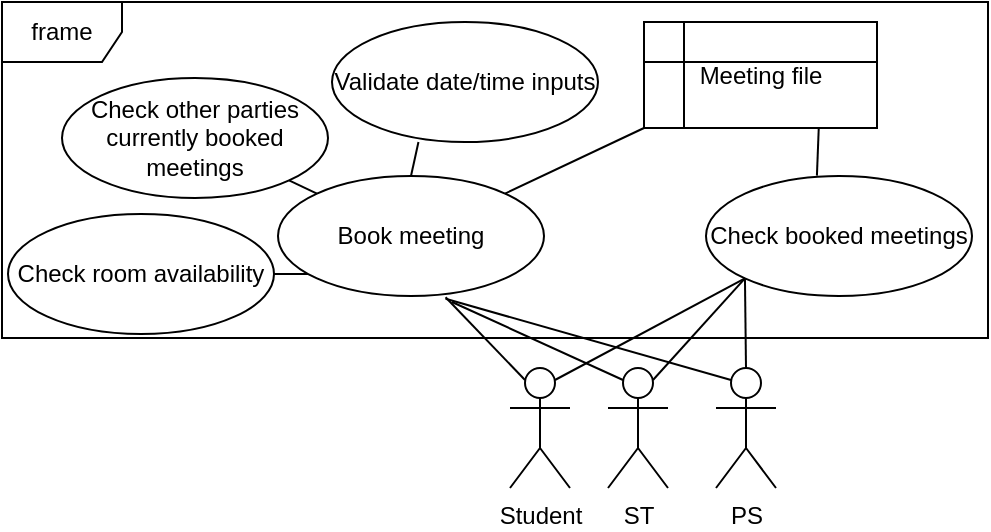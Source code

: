 <mxfile version="22.1.7" type="github">
  <diagram name="Page-1" id="Tt5YNwq5r-jUnIZ_PTS4">
    <mxGraphModel dx="480" dy="562" grid="0" gridSize="10" guides="1" tooltips="1" connect="1" arrows="1" fold="1" page="1" pageScale="1" pageWidth="850" pageHeight="1100" math="0" shadow="0">
      <root>
        <mxCell id="0" />
        <mxCell id="1" parent="0" />
        <mxCell id="vbSwpc0aC2_-ruBdFhU0-1" value="Student" style="shape=umlActor;verticalLabelPosition=bottom;verticalAlign=top;html=1;outlineConnect=0;" vertex="1" parent="1">
          <mxGeometry x="392" y="535" width="30" height="60" as="geometry" />
        </mxCell>
        <mxCell id="vbSwpc0aC2_-ruBdFhU0-3" value="PS" style="shape=umlActor;verticalLabelPosition=bottom;verticalAlign=top;html=1;outlineConnect=0;" vertex="1" parent="1">
          <mxGeometry x="495" y="535" width="30" height="60" as="geometry" />
        </mxCell>
        <mxCell id="vbSwpc0aC2_-ruBdFhU0-4" value="ST" style="shape=umlActor;verticalLabelPosition=bottom;verticalAlign=top;html=1;outlineConnect=0;" vertex="1" parent="1">
          <mxGeometry x="441" y="535" width="30" height="60" as="geometry" />
        </mxCell>
        <mxCell id="vbSwpc0aC2_-ruBdFhU0-6" value="Check other parties currently booked meetings" style="ellipse;whiteSpace=wrap;html=1;" vertex="1" parent="1">
          <mxGeometry x="168" y="390" width="133" height="60" as="geometry" />
        </mxCell>
        <mxCell id="vbSwpc0aC2_-ruBdFhU0-7" value="Check room availability" style="ellipse;whiteSpace=wrap;html=1;" vertex="1" parent="1">
          <mxGeometry x="141" y="458" width="133" height="60" as="geometry" />
        </mxCell>
        <mxCell id="vbSwpc0aC2_-ruBdFhU0-8" value="Validate date/time inputs" style="ellipse;whiteSpace=wrap;html=1;" vertex="1" parent="1">
          <mxGeometry x="303" y="362" width="133" height="60" as="geometry" />
        </mxCell>
        <mxCell id="vbSwpc0aC2_-ruBdFhU0-9" value="Check booked meetings" style="ellipse;whiteSpace=wrap;html=1;" vertex="1" parent="1">
          <mxGeometry x="490" y="439" width="133" height="60" as="geometry" />
        </mxCell>
        <mxCell id="vbSwpc0aC2_-ruBdFhU0-10" value="Meeting file" style="shape=internalStorage;whiteSpace=wrap;html=1;backgroundOutline=1;" vertex="1" parent="1">
          <mxGeometry x="459" y="362" width="116.5" height="53" as="geometry" />
        </mxCell>
        <mxCell id="vbSwpc0aC2_-ruBdFhU0-11" value="frame" style="shape=umlFrame;whiteSpace=wrap;html=1;pointerEvents=0;" vertex="1" parent="1">
          <mxGeometry x="138" y="352" width="493" height="168" as="geometry" />
        </mxCell>
        <mxCell id="vbSwpc0aC2_-ruBdFhU0-12" value="" style="endArrow=none;html=1;rounded=0;exitX=0.25;exitY=0.1;exitDx=0;exitDy=0;exitPerimeter=0;entryX=0.63;entryY=1.01;entryDx=0;entryDy=0;entryPerimeter=0;" edge="1" parent="1" source="vbSwpc0aC2_-ruBdFhU0-1" target="vbSwpc0aC2_-ruBdFhU0-5">
          <mxGeometry width="50" height="50" relative="1" as="geometry">
            <mxPoint x="322" y="510" as="sourcePoint" />
            <mxPoint x="372" y="460" as="targetPoint" />
          </mxGeometry>
        </mxCell>
        <mxCell id="vbSwpc0aC2_-ruBdFhU0-13" value="" style="endArrow=none;html=1;rounded=0;exitX=0.25;exitY=0.1;exitDx=0;exitDy=0;exitPerimeter=0;entryX=0.654;entryY=1.05;entryDx=0;entryDy=0;entryPerimeter=0;" edge="1" parent="1" source="vbSwpc0aC2_-ruBdFhU0-4" target="vbSwpc0aC2_-ruBdFhU0-5">
          <mxGeometry width="50" height="50" relative="1" as="geometry">
            <mxPoint x="410" y="551" as="sourcePoint" />
            <mxPoint x="370" y="510" as="targetPoint" />
          </mxGeometry>
        </mxCell>
        <mxCell id="vbSwpc0aC2_-ruBdFhU0-14" value="" style="endArrow=none;html=1;rounded=0;exitX=0.25;exitY=0.1;exitDx=0;exitDy=0;exitPerimeter=0;entryX=0.63;entryY=1.023;entryDx=0;entryDy=0;entryPerimeter=0;" edge="1" parent="1" source="vbSwpc0aC2_-ruBdFhU0-3" target="vbSwpc0aC2_-ruBdFhU0-5">
          <mxGeometry width="50" height="50" relative="1" as="geometry">
            <mxPoint x="420" y="561" as="sourcePoint" />
            <mxPoint x="380" y="520" as="targetPoint" />
          </mxGeometry>
        </mxCell>
        <mxCell id="vbSwpc0aC2_-ruBdFhU0-15" value="" style="endArrow=none;html=1;rounded=0;entryX=1;entryY=0.5;entryDx=0;entryDy=0;" edge="1" parent="1" target="vbSwpc0aC2_-ruBdFhU0-7">
          <mxGeometry width="50" height="50" relative="1" as="geometry">
            <mxPoint x="297" y="488" as="sourcePoint" />
            <mxPoint x="390" y="530" as="targetPoint" />
          </mxGeometry>
        </mxCell>
        <mxCell id="vbSwpc0aC2_-ruBdFhU0-16" value="" style="endArrow=none;html=1;rounded=0;exitX=0;exitY=0;exitDx=0;exitDy=0;entryX=1;entryY=1;entryDx=0;entryDy=0;" edge="1" parent="1" source="vbSwpc0aC2_-ruBdFhU0-5" target="vbSwpc0aC2_-ruBdFhU0-6">
          <mxGeometry width="50" height="50" relative="1" as="geometry">
            <mxPoint x="440" y="581" as="sourcePoint" />
            <mxPoint x="400" y="540" as="targetPoint" />
          </mxGeometry>
        </mxCell>
        <mxCell id="vbSwpc0aC2_-ruBdFhU0-17" value="" style="endArrow=none;html=1;rounded=0;exitX=0.5;exitY=0;exitDx=0;exitDy=0;entryX=0.325;entryY=1;entryDx=0;entryDy=0;entryPerimeter=0;" edge="1" parent="1" source="vbSwpc0aC2_-ruBdFhU0-5" target="vbSwpc0aC2_-ruBdFhU0-8">
          <mxGeometry width="50" height="50" relative="1" as="geometry">
            <mxPoint x="450" y="591" as="sourcePoint" />
            <mxPoint x="410" y="550" as="targetPoint" />
          </mxGeometry>
        </mxCell>
        <mxCell id="vbSwpc0aC2_-ruBdFhU0-5" value="Book meeting" style="ellipse;whiteSpace=wrap;html=1;" vertex="1" parent="1">
          <mxGeometry x="276" y="439" width="133" height="60" as="geometry" />
        </mxCell>
        <mxCell id="vbSwpc0aC2_-ruBdFhU0-18" value="" style="endArrow=none;html=1;rounded=0;exitX=0.75;exitY=0.1;exitDx=0;exitDy=0;exitPerimeter=0;entryX=0;entryY=1;entryDx=0;entryDy=0;" edge="1" parent="1" source="vbSwpc0aC2_-ruBdFhU0-1" target="vbSwpc0aC2_-ruBdFhU0-9">
          <mxGeometry width="50" height="50" relative="1" as="geometry">
            <mxPoint x="460" y="601" as="sourcePoint" />
            <mxPoint x="420" y="560" as="targetPoint" />
          </mxGeometry>
        </mxCell>
        <mxCell id="vbSwpc0aC2_-ruBdFhU0-19" value="" style="endArrow=none;html=1;rounded=0;exitX=0;exitY=1;exitDx=0;exitDy=0;entryX=0.75;entryY=0.1;entryDx=0;entryDy=0;entryPerimeter=0;" edge="1" parent="1" source="vbSwpc0aC2_-ruBdFhU0-9" target="vbSwpc0aC2_-ruBdFhU0-4">
          <mxGeometry width="50" height="50" relative="1" as="geometry">
            <mxPoint x="470" y="611" as="sourcePoint" />
            <mxPoint x="430" y="570" as="targetPoint" />
          </mxGeometry>
        </mxCell>
        <mxCell id="vbSwpc0aC2_-ruBdFhU0-20" value="" style="endArrow=none;html=1;rounded=0;exitX=0;exitY=1;exitDx=0;exitDy=0;entryX=0.5;entryY=0;entryDx=0;entryDy=0;entryPerimeter=0;" edge="1" parent="1" source="vbSwpc0aC2_-ruBdFhU0-9" target="vbSwpc0aC2_-ruBdFhU0-3">
          <mxGeometry width="50" height="50" relative="1" as="geometry">
            <mxPoint x="480" y="621" as="sourcePoint" />
            <mxPoint x="440" y="580" as="targetPoint" />
          </mxGeometry>
        </mxCell>
        <mxCell id="vbSwpc0aC2_-ruBdFhU0-21" value="" style="endArrow=none;html=1;rounded=0;exitX=0;exitY=1;exitDx=0;exitDy=0;entryX=1;entryY=0;entryDx=0;entryDy=0;" edge="1" parent="1" source="vbSwpc0aC2_-ruBdFhU0-10" target="vbSwpc0aC2_-ruBdFhU0-5">
          <mxGeometry width="50" height="50" relative="1" as="geometry">
            <mxPoint x="490" y="631" as="sourcePoint" />
            <mxPoint x="450" y="590" as="targetPoint" />
          </mxGeometry>
        </mxCell>
        <mxCell id="vbSwpc0aC2_-ruBdFhU0-22" value="" style="endArrow=none;html=1;rounded=0;exitX=0.417;exitY=-0.003;exitDx=0;exitDy=0;exitPerimeter=0;entryX=0.75;entryY=1;entryDx=0;entryDy=0;" edge="1" parent="1" source="vbSwpc0aC2_-ruBdFhU0-9" target="vbSwpc0aC2_-ruBdFhU0-10">
          <mxGeometry width="50" height="50" relative="1" as="geometry">
            <mxPoint x="500" y="641" as="sourcePoint" />
            <mxPoint x="460" y="600" as="targetPoint" />
          </mxGeometry>
        </mxCell>
      </root>
    </mxGraphModel>
  </diagram>
</mxfile>

